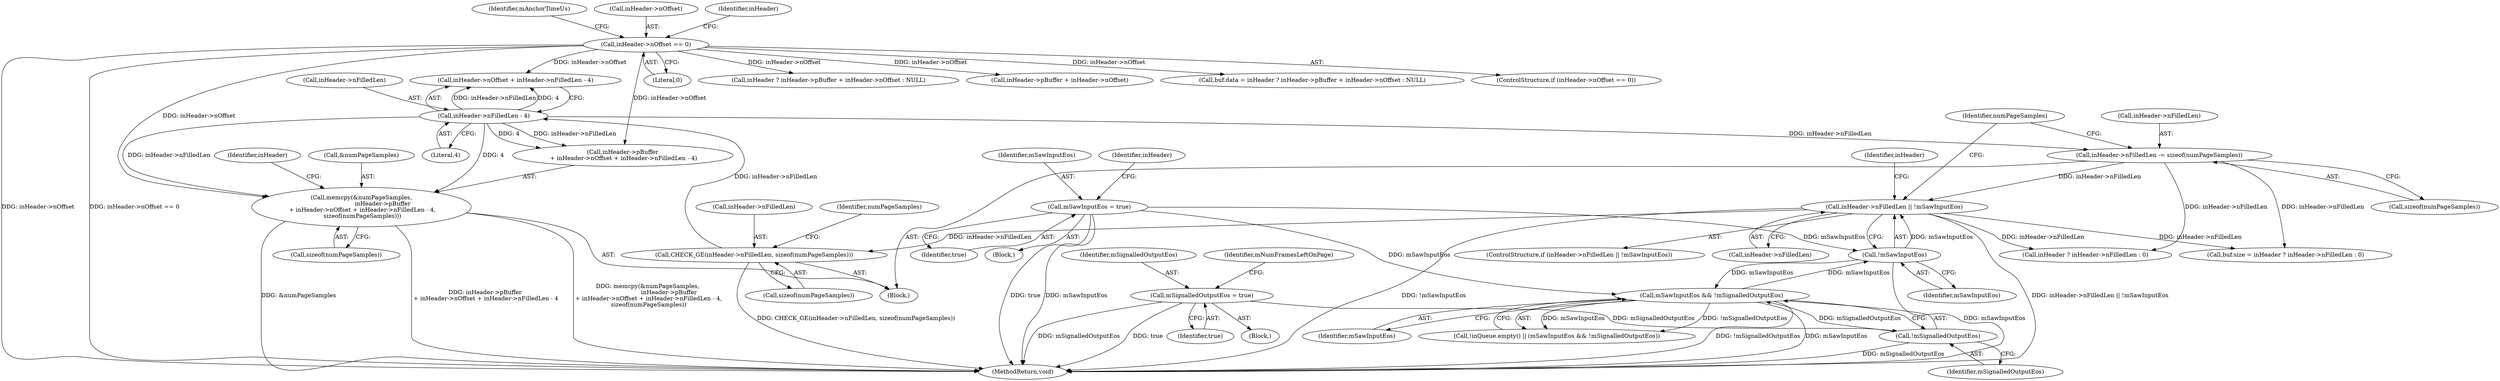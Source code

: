 digraph "0_Android_4e32001e4196f39ddd0b86686ae0231c8f5ed944_0@API" {
"1000304" [label="(Call,memcpy(&numPageSamples,\n                       inHeader->pBuffer\n + inHeader->nOffset + inHeader->nFilledLen - 4,\n sizeof(numPageSamples)))"];
"1000323" [label="(Call,inHeader->nOffset == 0)"];
"1000315" [label="(Call,inHeader->nFilledLen - 4)"];
"1000298" [label="(Call,CHECK_GE(inHeader->nFilledLen, sizeof(numPageSamples)))"];
"1000291" [label="(Call,inHeader->nFilledLen || !mSawInputEos)"];
"1000337" [label="(Call,inHeader->nFilledLen -= sizeof(numPageSamples))"];
"1000295" [label="(Call,!mSawInputEos)"];
"1000234" [label="(Call,mSawInputEos && !mSignalledOutputEos)"];
"1000287" [label="(Call,mSawInputEos = true)"];
"1000236" [label="(Call,!mSignalledOutputEos)"];
"1000524" [label="(Call,mSignalledOutputEos = true)"];
"1000330" [label="(Identifier,mAnchorTimeUs)"];
"1000299" [label="(Call,inHeader->nFilledLen)"];
"1000338" [label="(Call,inHeader->nFilledLen)"];
"1000288" [label="(Identifier,mSawInputEos)"];
"1000526" [label="(Identifier,true)"];
"1000289" [label="(Identifier,true)"];
"1000366" [label="(Call,buf.size = inHeader ? inHeader->nFilledLen : 0)"];
"1000291" [label="(Call,inHeader->nFilledLen || !mSawInputEos)"];
"1000524" [label="(Call,mSignalledOutputEos = true)"];
"1000324" [label="(Call,inHeader->nOffset)"];
"1000525" [label="(Identifier,mSignalledOutputEos)"];
"1000295" [label="(Call,!mSawInputEos)"];
"1000296" [label="(Identifier,mSawInputEos)"];
"1000286" [label="(Block,)"];
"1000337" [label="(Call,inHeader->nFilledLen -= sizeof(numPageSamples))"];
"1000292" [label="(Call,inHeader->nFilledLen)"];
"1000315" [label="(Call,inHeader->nFilledLen - 4)"];
"1000327" [label="(Literal,0)"];
"1000234" [label="(Call,mSawInputEos && !mSignalledOutputEos)"];
"1000311" [label="(Call,inHeader->nOffset + inHeader->nFilledLen - 4)"];
"1000341" [label="(Call,sizeof(numPageSamples))"];
"1000588" [label="(MethodReturn,void)"];
"1000345" [label="(Identifier,numPageSamples)"];
"1000236" [label="(Call,!mSignalledOutputEos)"];
"1000302" [label="(Call,sizeof(numPageSamples))"];
"1000370" [label="(Call,inHeader ? inHeader->nFilledLen : 0)"];
"1000290" [label="(ControlStructure,if (inHeader->nFilledLen || !mSawInputEos))"];
"1000356" [label="(Call,inHeader ? inHeader->pBuffer + inHeader->nOffset : NULL)"];
"1000358" [label="(Call,inHeader->pBuffer + inHeader->nOffset)"];
"1000235" [label="(Identifier,mSawInputEos)"];
"1000231" [label="(Call,!inQueue.empty() || (mSawInputEos && !mSignalledOutputEos))"];
"1000323" [label="(Call,inHeader->nOffset == 0)"];
"1000352" [label="(Call,buf.data = inHeader ? inHeader->pBuffer + inHeader->nOffset : NULL)"];
"1000306" [label="(Identifier,numPageSamples)"];
"1000528" [label="(Identifier,mNumFramesLeftOnPage)"];
"1000237" [label="(Identifier,mSignalledOutputEos)"];
"1000518" [label="(Block,)"];
"1000319" [label="(Literal,4)"];
"1000298" [label="(Call,CHECK_GE(inHeader->nFilledLen, sizeof(numPageSamples)))"];
"1000297" [label="(Block,)"];
"1000300" [label="(Identifier,inHeader)"];
"1000287" [label="(Call,mSawInputEos = true)"];
"1000293" [label="(Identifier,inHeader)"];
"1000304" [label="(Call,memcpy(&numPageSamples,\n                       inHeader->pBuffer\n + inHeader->nOffset + inHeader->nFilledLen - 4,\n sizeof(numPageSamples)))"];
"1000325" [label="(Identifier,inHeader)"];
"1000305" [label="(Call,&numPageSamples)"];
"1000307" [label="(Call,inHeader->pBuffer\n + inHeader->nOffset + inHeader->nFilledLen - 4)"];
"1000322" [label="(ControlStructure,if (inHeader->nOffset == 0))"];
"1000316" [label="(Call,inHeader->nFilledLen)"];
"1000339" [label="(Identifier,inHeader)"];
"1000320" [label="(Call,sizeof(numPageSamples))"];
"1000304" -> "1000297"  [label="AST: "];
"1000304" -> "1000320"  [label="CFG: "];
"1000305" -> "1000304"  [label="AST: "];
"1000307" -> "1000304"  [label="AST: "];
"1000320" -> "1000304"  [label="AST: "];
"1000325" -> "1000304"  [label="CFG: "];
"1000304" -> "1000588"  [label="DDG: memcpy(&numPageSamples,\n                       inHeader->pBuffer\n + inHeader->nOffset + inHeader->nFilledLen - 4,\n sizeof(numPageSamples))"];
"1000304" -> "1000588"  [label="DDG: &numPageSamples"];
"1000304" -> "1000588"  [label="DDG: inHeader->pBuffer\n + inHeader->nOffset + inHeader->nFilledLen - 4"];
"1000323" -> "1000304"  [label="DDG: inHeader->nOffset"];
"1000315" -> "1000304"  [label="DDG: inHeader->nFilledLen"];
"1000315" -> "1000304"  [label="DDG: 4"];
"1000323" -> "1000322"  [label="AST: "];
"1000323" -> "1000327"  [label="CFG: "];
"1000324" -> "1000323"  [label="AST: "];
"1000327" -> "1000323"  [label="AST: "];
"1000330" -> "1000323"  [label="CFG: "];
"1000339" -> "1000323"  [label="CFG: "];
"1000323" -> "1000588"  [label="DDG: inHeader->nOffset"];
"1000323" -> "1000588"  [label="DDG: inHeader->nOffset == 0"];
"1000323" -> "1000307"  [label="DDG: inHeader->nOffset"];
"1000323" -> "1000311"  [label="DDG: inHeader->nOffset"];
"1000323" -> "1000352"  [label="DDG: inHeader->nOffset"];
"1000323" -> "1000356"  [label="DDG: inHeader->nOffset"];
"1000323" -> "1000358"  [label="DDG: inHeader->nOffset"];
"1000315" -> "1000311"  [label="AST: "];
"1000315" -> "1000319"  [label="CFG: "];
"1000316" -> "1000315"  [label="AST: "];
"1000319" -> "1000315"  [label="AST: "];
"1000311" -> "1000315"  [label="CFG: "];
"1000315" -> "1000307"  [label="DDG: inHeader->nFilledLen"];
"1000315" -> "1000307"  [label="DDG: 4"];
"1000315" -> "1000311"  [label="DDG: inHeader->nFilledLen"];
"1000315" -> "1000311"  [label="DDG: 4"];
"1000298" -> "1000315"  [label="DDG: inHeader->nFilledLen"];
"1000315" -> "1000337"  [label="DDG: inHeader->nFilledLen"];
"1000298" -> "1000297"  [label="AST: "];
"1000298" -> "1000302"  [label="CFG: "];
"1000299" -> "1000298"  [label="AST: "];
"1000302" -> "1000298"  [label="AST: "];
"1000306" -> "1000298"  [label="CFG: "];
"1000298" -> "1000588"  [label="DDG: CHECK_GE(inHeader->nFilledLen, sizeof(numPageSamples))"];
"1000291" -> "1000298"  [label="DDG: inHeader->nFilledLen"];
"1000291" -> "1000290"  [label="AST: "];
"1000291" -> "1000292"  [label="CFG: "];
"1000291" -> "1000295"  [label="CFG: "];
"1000292" -> "1000291"  [label="AST: "];
"1000295" -> "1000291"  [label="AST: "];
"1000300" -> "1000291"  [label="CFG: "];
"1000345" -> "1000291"  [label="CFG: "];
"1000291" -> "1000588"  [label="DDG: inHeader->nFilledLen || !mSawInputEos"];
"1000291" -> "1000588"  [label="DDG: !mSawInputEos"];
"1000337" -> "1000291"  [label="DDG: inHeader->nFilledLen"];
"1000295" -> "1000291"  [label="DDG: mSawInputEos"];
"1000291" -> "1000366"  [label="DDG: inHeader->nFilledLen"];
"1000291" -> "1000370"  [label="DDG: inHeader->nFilledLen"];
"1000337" -> "1000297"  [label="AST: "];
"1000337" -> "1000341"  [label="CFG: "];
"1000338" -> "1000337"  [label="AST: "];
"1000341" -> "1000337"  [label="AST: "];
"1000345" -> "1000337"  [label="CFG: "];
"1000337" -> "1000366"  [label="DDG: inHeader->nFilledLen"];
"1000337" -> "1000370"  [label="DDG: inHeader->nFilledLen"];
"1000295" -> "1000296"  [label="CFG: "];
"1000296" -> "1000295"  [label="AST: "];
"1000295" -> "1000588"  [label="DDG: mSawInputEos"];
"1000295" -> "1000234"  [label="DDG: mSawInputEos"];
"1000234" -> "1000295"  [label="DDG: mSawInputEos"];
"1000287" -> "1000295"  [label="DDG: mSawInputEos"];
"1000234" -> "1000231"  [label="AST: "];
"1000234" -> "1000235"  [label="CFG: "];
"1000234" -> "1000236"  [label="CFG: "];
"1000235" -> "1000234"  [label="AST: "];
"1000236" -> "1000234"  [label="AST: "];
"1000231" -> "1000234"  [label="CFG: "];
"1000234" -> "1000588"  [label="DDG: !mSignalledOutputEos"];
"1000234" -> "1000588"  [label="DDG: mSawInputEos"];
"1000234" -> "1000231"  [label="DDG: mSawInputEos"];
"1000234" -> "1000231"  [label="DDG: !mSignalledOutputEos"];
"1000287" -> "1000234"  [label="DDG: mSawInputEos"];
"1000236" -> "1000234"  [label="DDG: mSignalledOutputEos"];
"1000287" -> "1000286"  [label="AST: "];
"1000287" -> "1000289"  [label="CFG: "];
"1000288" -> "1000287"  [label="AST: "];
"1000289" -> "1000287"  [label="AST: "];
"1000293" -> "1000287"  [label="CFG: "];
"1000287" -> "1000588"  [label="DDG: true"];
"1000287" -> "1000588"  [label="DDG: mSawInputEos"];
"1000236" -> "1000237"  [label="CFG: "];
"1000237" -> "1000236"  [label="AST: "];
"1000236" -> "1000588"  [label="DDG: mSignalledOutputEos"];
"1000524" -> "1000236"  [label="DDG: mSignalledOutputEos"];
"1000524" -> "1000518"  [label="AST: "];
"1000524" -> "1000526"  [label="CFG: "];
"1000525" -> "1000524"  [label="AST: "];
"1000526" -> "1000524"  [label="AST: "];
"1000528" -> "1000524"  [label="CFG: "];
"1000524" -> "1000588"  [label="DDG: mSignalledOutputEos"];
"1000524" -> "1000588"  [label="DDG: true"];
}

